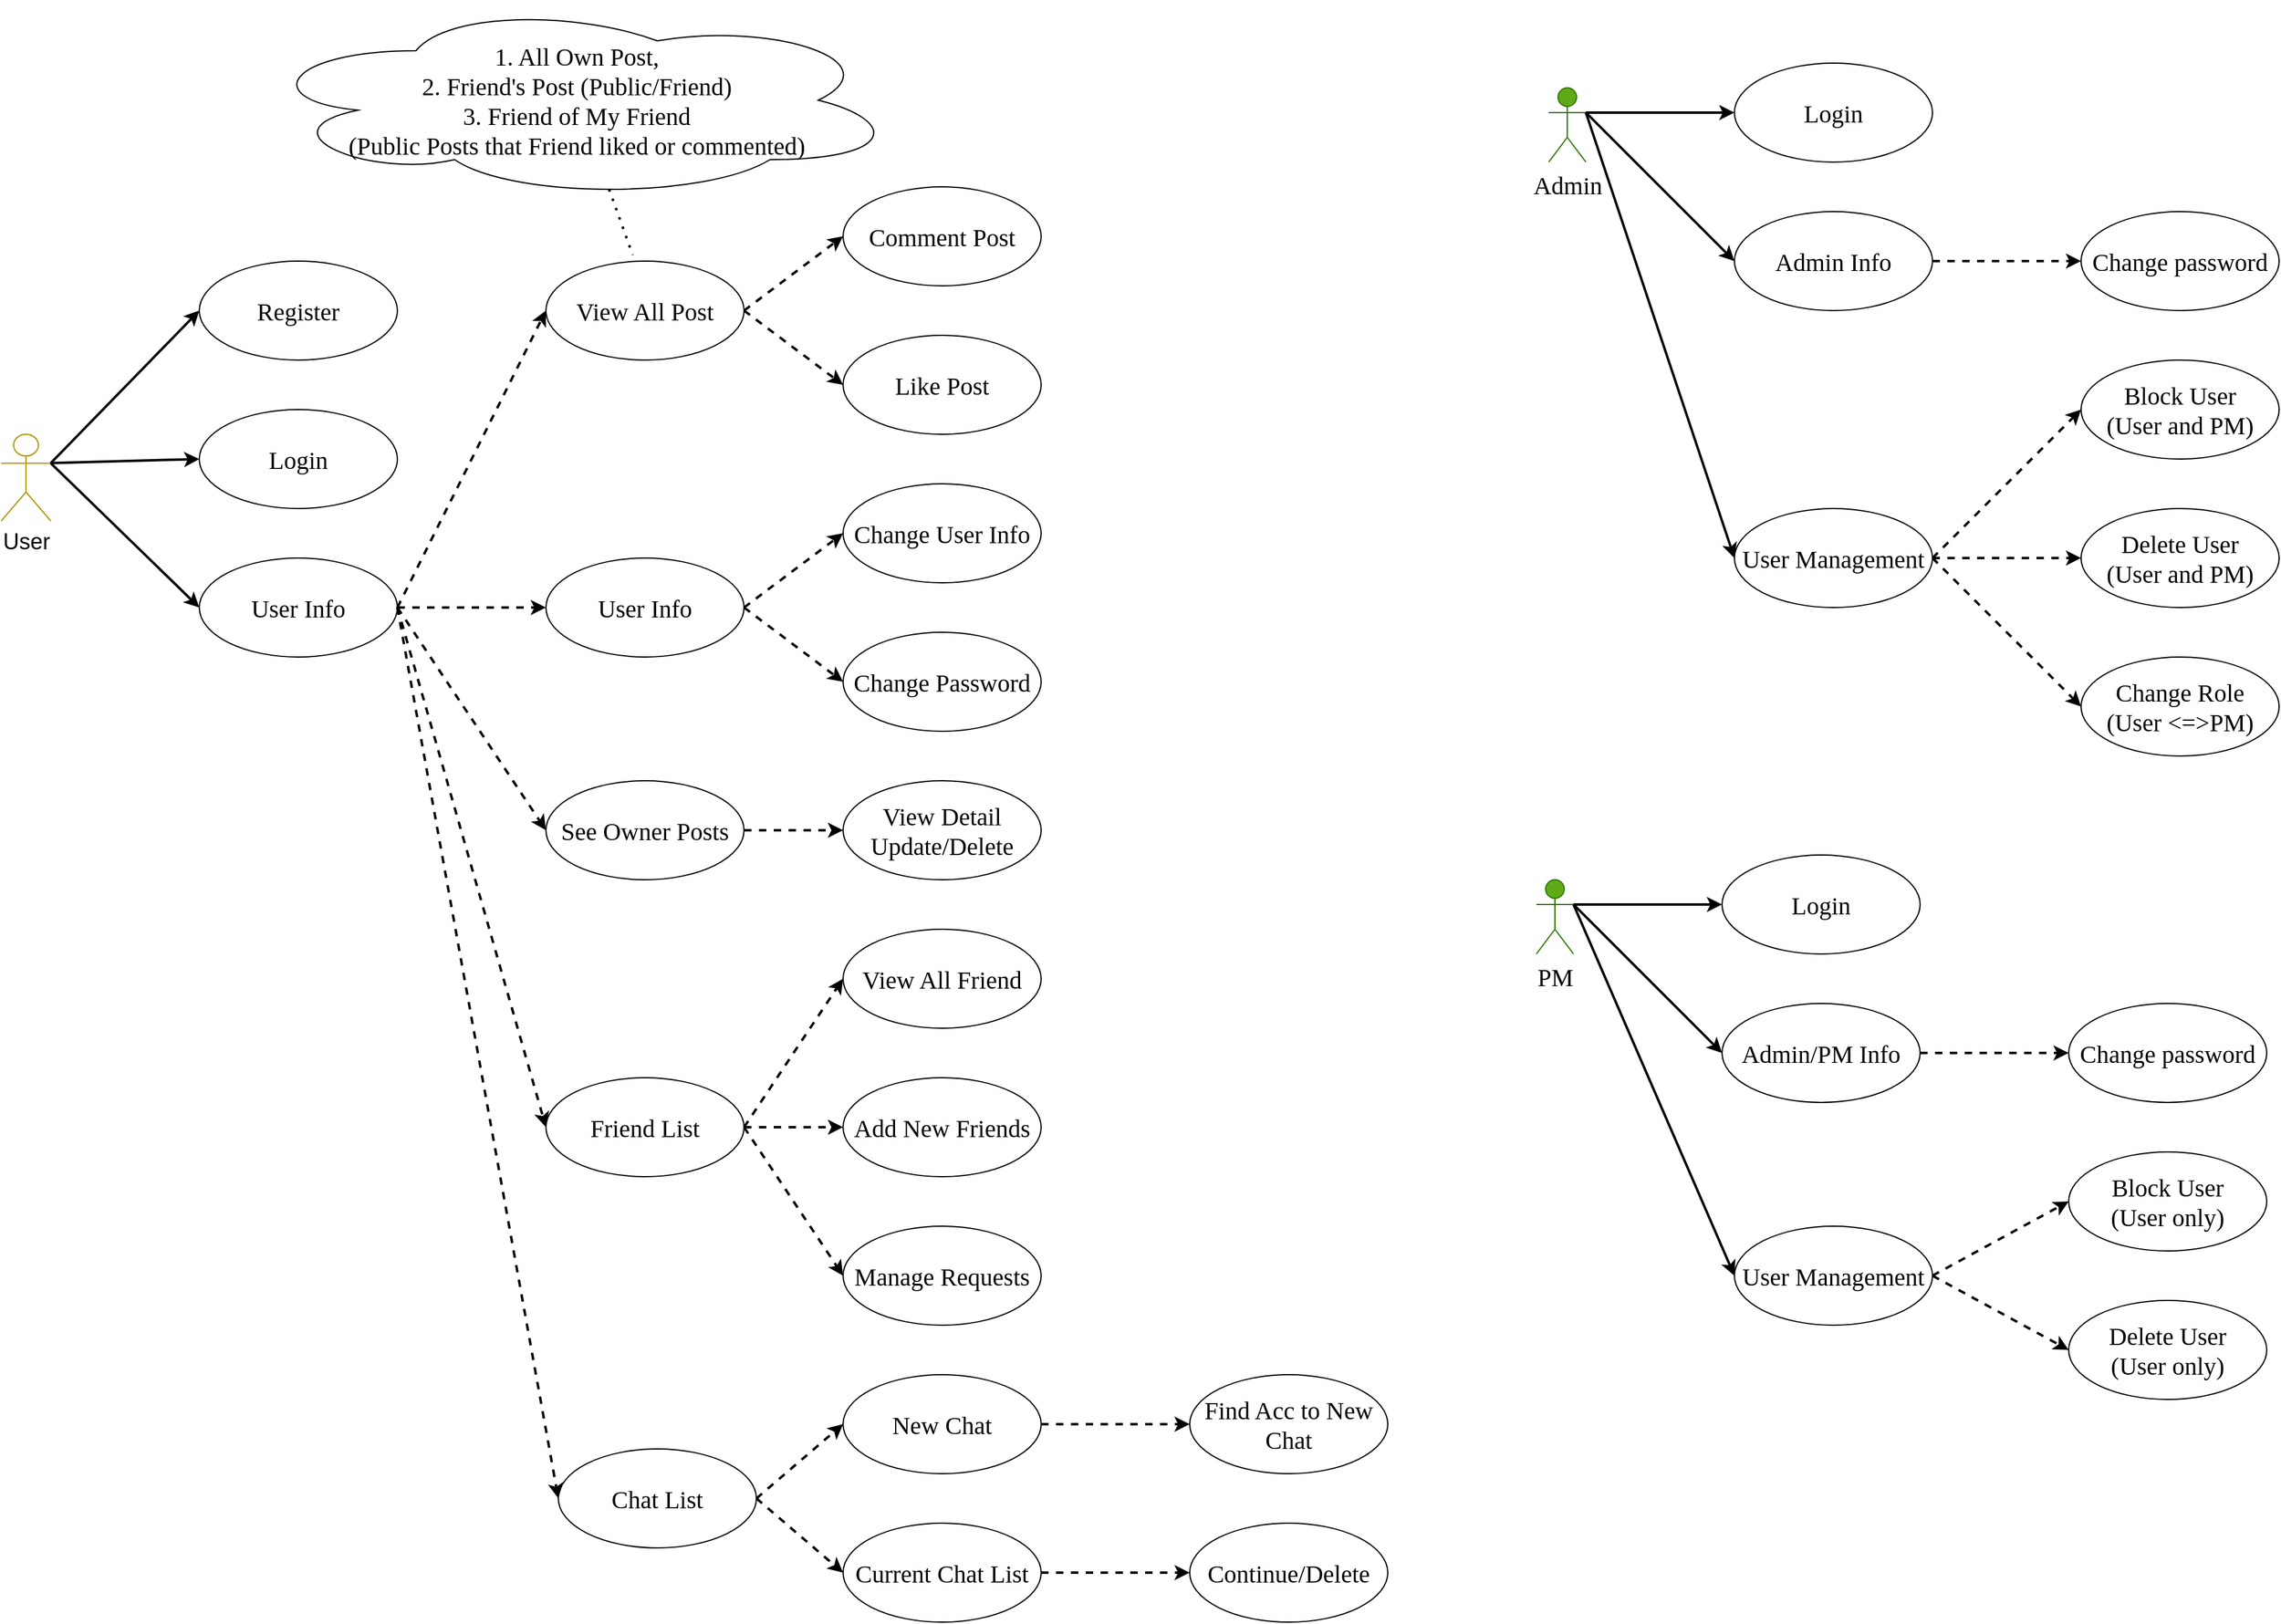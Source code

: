 <mxfile version="20.5.3" type="embed"><diagram id="GRIcKmsVg-t9VBOsjjtH" name="UseCase"><mxGraphModel dx="3152" dy="1726" grid="0" gridSize="10" guides="1" tooltips="1" connect="1" arrows="1" fold="1" page="0" pageScale="1" pageWidth="850" pageHeight="1100" background="#ffffff" math="0" shadow="0"><root><mxCell id="0"/><mxCell id="1" parent="0"/><mxCell id="70" value="" style="group;movable=0;resizable=0;rotatable=0;deletable=0;editable=0;connectable=0;" vertex="1" connectable="0" parent="1"><mxGeometry x="-560" y="-210" width="1120" height="1310" as="geometry"/></mxCell><mxCell id="2" value="&lt;font style=&quot;font-size: 18px;&quot;&gt;User&lt;/font&gt;" style="shape=umlActor;verticalLabelPosition=bottom;verticalAlign=top;html=1;outlineConnect=0;fillColor=default;fontColor=#000000;strokeColor=#B09500;" parent="70" vertex="1"><mxGeometry y="350" width="40" height="70" as="geometry"/></mxCell><mxCell id="26" value="&lt;p&gt;&lt;font style=&quot;font-size: 20px;&quot; face=&quot;Times New Roman&quot; color=&quot;#000000&quot;&gt;Login&lt;/font&gt;&lt;/p&gt;" style="ellipse;whiteSpace=wrap;html=1;fillColor=none;strokeColor=#000000;" vertex="1" parent="70"><mxGeometry x="160" y="330" width="160" height="80" as="geometry"/></mxCell><mxCell id="27" value="Register" style="ellipse;whiteSpace=wrap;html=1;strokeColor=#000000;fontFamily=Times New Roman;fontSize=20;fontColor=#000000;fillColor=none;" vertex="1" parent="70"><mxGeometry x="160" y="210" width="160" height="80" as="geometry"/></mxCell><mxCell id="28" value="User Info" style="ellipse;whiteSpace=wrap;html=1;strokeColor=#000000;fontFamily=Times New Roman;fontSize=20;fontColor=#000000;fillColor=none;" vertex="1" parent="70"><mxGeometry x="160" y="450" width="160" height="80" as="geometry"/></mxCell><mxCell id="30" value="View All Post" style="ellipse;whiteSpace=wrap;html=1;strokeColor=#000000;fontFamily=Times New Roman;fontSize=20;fontColor=#000000;fillColor=none;" vertex="1" parent="70"><mxGeometry x="440" y="210" width="160" height="80" as="geometry"/></mxCell><mxCell id="31" value="" style="endArrow=classic;html=1;rounded=0;fontFamily=Times New Roman;fontSize=20;fontColor=#000000;strokeWidth=2;strokeColor=#000000;entryX=0;entryY=0.5;entryDx=0;entryDy=0;exitX=1;exitY=0.333;exitDx=0;exitDy=0;exitPerimeter=0;" edge="1" parent="70" source="2" target="27"><mxGeometry width="50" height="50" relative="1" as="geometry"><mxPoint x="273" y="761" as="sourcePoint"/><mxPoint x="323" y="711" as="targetPoint"/></mxGeometry></mxCell><mxCell id="32" value="" style="endArrow=classic;html=1;rounded=0;strokeColor=#000000;strokeWidth=2;fontFamily=Times New Roman;fontSize=20;fontColor=#000000;exitX=1;exitY=0.333;exitDx=0;exitDy=0;exitPerimeter=0;entryX=0;entryY=0.5;entryDx=0;entryDy=0;" edge="1" parent="70" source="2" target="26"><mxGeometry width="50" height="50" relative="1" as="geometry"><mxPoint x="270" y="760" as="sourcePoint"/><mxPoint x="320" y="710" as="targetPoint"/></mxGeometry></mxCell><mxCell id="33" value="" style="endArrow=classic;html=1;rounded=0;strokeColor=#000000;strokeWidth=2;fontFamily=Times New Roman;fontSize=20;fontColor=#000000;exitX=1;exitY=0.333;exitDx=0;exitDy=0;exitPerimeter=0;entryX=0;entryY=0.5;entryDx=0;entryDy=0;" edge="1" parent="70" source="2" target="28"><mxGeometry width="50" height="50" relative="1" as="geometry"><mxPoint x="270" y="760" as="sourcePoint"/><mxPoint x="320" y="710" as="targetPoint"/></mxGeometry></mxCell><mxCell id="34" value="" style="endArrow=classic;html=1;rounded=0;strokeColor=#000000;strokeWidth=2;fontFamily=Times New Roman;fontSize=20;fontColor=#000000;exitX=1;exitY=0.5;exitDx=0;exitDy=0;entryX=0;entryY=0.5;entryDx=0;entryDy=0;dashed=1;" edge="1" parent="70" source="28" target="30"><mxGeometry width="50" height="50" relative="1" as="geometry"><mxPoint x="270" y="760" as="sourcePoint"/><mxPoint x="320" y="710" as="targetPoint"/></mxGeometry></mxCell><mxCell id="35" value="User Info" style="ellipse;whiteSpace=wrap;html=1;strokeColor=#000000;fontFamily=Times New Roman;fontSize=20;fontColor=#000000;fillColor=none;" vertex="1" parent="70"><mxGeometry x="440" y="450" width="160" height="80" as="geometry"/></mxCell><mxCell id="36" value="" style="endArrow=classic;html=1;rounded=0;dashed=1;strokeColor=#000000;strokeWidth=2;fontFamily=Times New Roman;fontSize=20;fontColor=#000000;entryX=0;entryY=0.5;entryDx=0;entryDy=0;exitX=1;exitY=0.5;exitDx=0;exitDy=0;" edge="1" parent="70" source="28" target="35"><mxGeometry width="50" height="50" relative="1" as="geometry"><mxPoint x="270" y="760" as="sourcePoint"/><mxPoint x="320" y="710" as="targetPoint"/></mxGeometry></mxCell><mxCell id="37" value="See Owner Posts" style="ellipse;whiteSpace=wrap;html=1;strokeColor=#000000;fontFamily=Times New Roman;fontSize=20;fontColor=#000000;fillColor=none;" vertex="1" parent="70"><mxGeometry x="440" y="630" width="160" height="80" as="geometry"/></mxCell><mxCell id="38" value="" style="endArrow=classic;html=1;rounded=0;dashed=1;strokeColor=#000000;strokeWidth=2;fontFamily=Times New Roman;fontSize=20;fontColor=#000000;entryX=0;entryY=0.5;entryDx=0;entryDy=0;exitX=1;exitY=0.5;exitDx=0;exitDy=0;" edge="1" parent="70" source="28" target="37"><mxGeometry width="50" height="50" relative="1" as="geometry"><mxPoint x="270" y="760" as="sourcePoint"/><mxPoint x="320" y="710" as="targetPoint"/></mxGeometry></mxCell><mxCell id="39" value="Friend List" style="ellipse;whiteSpace=wrap;html=1;strokeColor=#000000;fontFamily=Times New Roman;fontSize=20;fontColor=#000000;fillColor=none;" vertex="1" parent="70"><mxGeometry x="440" y="870" width="160" height="80" as="geometry"/></mxCell><mxCell id="40" value="Chat List" style="ellipse;whiteSpace=wrap;html=1;strokeColor=#000000;fontFamily=Times New Roman;fontSize=20;fontColor=#000000;fillColor=none;" vertex="1" parent="70"><mxGeometry x="450" y="1170" width="160" height="80" as="geometry"/></mxCell><mxCell id="41" value="Comment Post" style="ellipse;whiteSpace=wrap;html=1;strokeColor=#000000;fontFamily=Times New Roman;fontSize=20;fontColor=#000000;fillColor=none;" vertex="1" parent="70"><mxGeometry x="680" y="150" width="160" height="80" as="geometry"/></mxCell><mxCell id="42" value="1. All Own Post,&lt;br&gt;2. Friend's Post (Public/Friend)&lt;br&gt;3. Friend of My Friend &lt;br&gt;(Public Posts that Friend liked or commented)" style="ellipse;shape=cloud;whiteSpace=wrap;html=1;strokeColor=#000000;fontFamily=Times New Roman;fontSize=20;fontColor=#000000;fillColor=none;" vertex="1" parent="70"><mxGeometry x="205" width="520" height="160" as="geometry"/></mxCell><mxCell id="44" value="" style="endArrow=none;dashed=1;html=1;dashPattern=1 3;strokeWidth=2;rounded=0;strokeColor=#000000;fontFamily=Times New Roman;fontSize=20;fontColor=#000000;exitX=0.55;exitY=0.95;exitDx=0;exitDy=0;exitPerimeter=0;entryX=0.438;entryY=-0.062;entryDx=0;entryDy=0;entryPerimeter=0;" edge="1" parent="70" source="42" target="30"><mxGeometry width="50" height="50" relative="1" as="geometry"><mxPoint x="530" y="400" as="sourcePoint"/><mxPoint x="580" y="350" as="targetPoint"/></mxGeometry></mxCell><mxCell id="45" value="Like Post" style="ellipse;whiteSpace=wrap;html=1;strokeColor=#000000;fontFamily=Times New Roman;fontSize=20;fontColor=#000000;fillColor=none;" vertex="1" parent="70"><mxGeometry x="680" y="270" width="160" height="80" as="geometry"/></mxCell><mxCell id="46" value="" style="endArrow=classic;html=1;rounded=0;dashed=1;strokeColor=#000000;strokeWidth=2;fontFamily=Times New Roman;fontSize=20;fontColor=#000000;entryX=0;entryY=0.5;entryDx=0;entryDy=0;exitX=1;exitY=0.5;exitDx=0;exitDy=0;" edge="1" parent="70" source="30" target="41"><mxGeometry width="50" height="50" relative="1" as="geometry"><mxPoint x="530" y="380" as="sourcePoint"/><mxPoint x="580" y="330" as="targetPoint"/></mxGeometry></mxCell><mxCell id="47" value="" style="endArrow=classic;html=1;rounded=0;dashed=1;strokeColor=#000000;strokeWidth=2;fontFamily=Times New Roman;fontSize=20;fontColor=#000000;entryX=0;entryY=0.5;entryDx=0;entryDy=0;exitX=1;exitY=0.5;exitDx=0;exitDy=0;" edge="1" parent="70" source="30" target="45"><mxGeometry width="50" height="50" relative="1" as="geometry"><mxPoint x="530" y="380" as="sourcePoint"/><mxPoint x="580" y="330" as="targetPoint"/></mxGeometry></mxCell><mxCell id="48" value="Change User Info" style="ellipse;whiteSpace=wrap;html=1;strokeColor=#000000;fontFamily=Times New Roman;fontSize=20;fontColor=#000000;fillColor=none;" vertex="1" parent="70"><mxGeometry x="680" y="390" width="160" height="80" as="geometry"/></mxCell><mxCell id="49" value="Change Password" style="ellipse;whiteSpace=wrap;html=1;strokeColor=#000000;fontFamily=Times New Roman;fontSize=20;fontColor=#000000;fillColor=none;" vertex="1" parent="70"><mxGeometry x="680" y="510" width="160" height="80" as="geometry"/></mxCell><mxCell id="50" value="" style="endArrow=classic;html=1;rounded=0;dashed=1;strokeColor=#000000;strokeWidth=2;fontFamily=Times New Roman;fontSize=20;fontColor=#000000;entryX=0;entryY=0.5;entryDx=0;entryDy=0;exitX=1;exitY=0.5;exitDx=0;exitDy=0;" edge="1" parent="70" source="35" target="48"><mxGeometry width="50" height="50" relative="1" as="geometry"><mxPoint x="530" y="380" as="sourcePoint"/><mxPoint x="580" y="330" as="targetPoint"/></mxGeometry></mxCell><mxCell id="51" value="" style="endArrow=classic;html=1;rounded=0;dashed=1;strokeColor=#000000;strokeWidth=2;fontFamily=Times New Roman;fontSize=20;fontColor=#000000;entryX=0;entryY=0.5;entryDx=0;entryDy=0;exitX=1;exitY=0.5;exitDx=0;exitDy=0;" edge="1" parent="70" source="35" target="49"><mxGeometry width="50" height="50" relative="1" as="geometry"><mxPoint x="530" y="380" as="sourcePoint"/><mxPoint x="580" y="330" as="targetPoint"/></mxGeometry></mxCell><mxCell id="52" value="View Detail&lt;br&gt;Update/Delete" style="ellipse;whiteSpace=wrap;html=1;strokeColor=#000000;fontFamily=Times New Roman;fontSize=20;fontColor=#000000;fillColor=none;" vertex="1" parent="70"><mxGeometry x="680" y="630" width="160" height="80" as="geometry"/></mxCell><mxCell id="53" value="" style="endArrow=classic;html=1;rounded=0;dashed=1;strokeColor=#000000;strokeWidth=2;fontFamily=Times New Roman;fontSize=20;fontColor=#000000;entryX=0;entryY=0.5;entryDx=0;entryDy=0;exitX=1;exitY=0.5;exitDx=0;exitDy=0;" edge="1" parent="70" source="37" target="52"><mxGeometry width="50" height="50" relative="1" as="geometry"><mxPoint x="300" y="620" as="sourcePoint"/><mxPoint x="350" y="570" as="targetPoint"/></mxGeometry></mxCell><mxCell id="54" value="View All Friend" style="ellipse;whiteSpace=wrap;html=1;strokeColor=#000000;fontFamily=Times New Roman;fontSize=20;fontColor=#000000;fillColor=none;" vertex="1" parent="70"><mxGeometry x="680" y="750" width="160" height="80" as="geometry"/></mxCell><mxCell id="55" value="Manage Requests" style="ellipse;whiteSpace=wrap;html=1;strokeColor=#000000;fontFamily=Times New Roman;fontSize=20;fontColor=#000000;fillColor=none;" vertex="1" parent="70"><mxGeometry x="680" y="990" width="160" height="80" as="geometry"/></mxCell><mxCell id="56" value="Add New Friends" style="ellipse;whiteSpace=wrap;html=1;strokeColor=#000000;fontFamily=Times New Roman;fontSize=20;fontColor=#000000;fillColor=none;" vertex="1" parent="70"><mxGeometry x="680" y="870" width="160" height="80" as="geometry"/></mxCell><mxCell id="57" value="" style="endArrow=classic;html=1;rounded=0;dashed=1;strokeColor=#000000;strokeWidth=2;fontFamily=Times New Roman;fontSize=20;fontColor=#000000;entryX=0;entryY=0.5;entryDx=0;entryDy=0;exitX=1;exitY=0.5;exitDx=0;exitDy=0;" edge="1" parent="70" source="28" target="39"><mxGeometry width="50" height="50" relative="1" as="geometry"><mxPoint x="290" y="760" as="sourcePoint"/><mxPoint x="340" y="710" as="targetPoint"/></mxGeometry></mxCell><mxCell id="58" value="" style="endArrow=classic;html=1;rounded=0;dashed=1;strokeColor=#000000;strokeWidth=2;fontFamily=Times New Roman;fontSize=20;fontColor=#000000;entryX=0;entryY=0.5;entryDx=0;entryDy=0;exitX=1;exitY=0.5;exitDx=0;exitDy=0;" edge="1" parent="70" source="39" target="54"><mxGeometry width="50" height="50" relative="1" as="geometry"><mxPoint x="290" y="760" as="sourcePoint"/><mxPoint x="340" y="710" as="targetPoint"/></mxGeometry></mxCell><mxCell id="59" value="" style="endArrow=classic;html=1;rounded=0;dashed=1;strokeColor=#000000;strokeWidth=2;fontFamily=Times New Roman;fontSize=20;fontColor=#000000;entryX=0;entryY=0.5;entryDx=0;entryDy=0;exitX=1;exitY=0.5;exitDx=0;exitDy=0;" edge="1" parent="70" source="39" target="56"><mxGeometry width="50" height="50" relative="1" as="geometry"><mxPoint x="290" y="760" as="sourcePoint"/><mxPoint x="340" y="710" as="targetPoint"/></mxGeometry></mxCell><mxCell id="60" value="" style="endArrow=classic;html=1;rounded=0;dashed=1;strokeColor=#000000;strokeWidth=2;fontFamily=Times New Roman;fontSize=20;fontColor=#000000;entryX=0;entryY=0.5;entryDx=0;entryDy=0;exitX=1;exitY=0.5;exitDx=0;exitDy=0;" edge="1" parent="70" source="39" target="55"><mxGeometry width="50" height="50" relative="1" as="geometry"><mxPoint x="290" y="760" as="sourcePoint"/><mxPoint x="340" y="710" as="targetPoint"/></mxGeometry></mxCell><mxCell id="61" value="New Chat" style="ellipse;whiteSpace=wrap;html=1;strokeColor=#000000;fontFamily=Times New Roman;fontSize=20;fontColor=#000000;fillColor=none;" vertex="1" parent="70"><mxGeometry x="680" y="1110" width="160" height="80" as="geometry"/></mxCell><mxCell id="62" value="Current Chat List" style="ellipse;whiteSpace=wrap;html=1;strokeColor=#000000;fontFamily=Times New Roman;fontSize=20;fontColor=#000000;fillColor=none;" vertex="1" parent="70"><mxGeometry x="680" y="1230" width="160" height="80" as="geometry"/></mxCell><mxCell id="63" value="" style="endArrow=classic;html=1;rounded=0;dashed=1;strokeColor=#000000;strokeWidth=2;fontFamily=Times New Roman;fontSize=20;fontColor=#000000;entryX=0;entryY=0.5;entryDx=0;entryDy=0;exitX=1;exitY=0.5;exitDx=0;exitDy=0;" edge="1" parent="70" source="28" target="40"><mxGeometry width="50" height="50" relative="1" as="geometry"><mxPoint x="290" y="750" as="sourcePoint"/><mxPoint x="340" y="700" as="targetPoint"/></mxGeometry></mxCell><mxCell id="64" value="" style="endArrow=classic;html=1;rounded=0;dashed=1;strokeColor=#000000;strokeWidth=2;fontFamily=Times New Roman;fontSize=20;fontColor=#000000;entryX=0;entryY=0.5;entryDx=0;entryDy=0;exitX=1;exitY=0.5;exitDx=0;exitDy=0;" edge="1" parent="70" source="40" target="61"><mxGeometry width="50" height="50" relative="1" as="geometry"><mxPoint x="290" y="750" as="sourcePoint"/><mxPoint x="340" y="700" as="targetPoint"/></mxGeometry></mxCell><mxCell id="65" value="" style="endArrow=classic;html=1;rounded=0;dashed=1;strokeColor=#000000;strokeWidth=2;fontFamily=Times New Roman;fontSize=20;fontColor=#000000;entryX=0;entryY=0.5;entryDx=0;entryDy=0;exitX=1;exitY=0.5;exitDx=0;exitDy=0;" edge="1" parent="70" source="40" target="62"><mxGeometry width="50" height="50" relative="1" as="geometry"><mxPoint x="290" y="750" as="sourcePoint"/><mxPoint x="340" y="700" as="targetPoint"/></mxGeometry></mxCell><mxCell id="66" value="Continue/Delete" style="ellipse;whiteSpace=wrap;html=1;strokeColor=#000000;fontFamily=Times New Roman;fontSize=20;fontColor=#000000;fillColor=none;" vertex="1" parent="70"><mxGeometry x="960" y="1230" width="160" height="80" as="geometry"/></mxCell><mxCell id="67" style="edgeStyle=orthogonalEdgeStyle;rounded=0;orthogonalLoop=1;jettySize=auto;html=1;entryX=0;entryY=0.5;entryDx=0;entryDy=0;dashed=1;strokeColor=#000000;strokeWidth=2;fontFamily=Times New Roman;fontSize=20;fontColor=#000000;" edge="1" parent="70" source="62" target="66"><mxGeometry relative="1" as="geometry"/></mxCell><mxCell id="68" value="Find Acc to New Chat" style="ellipse;whiteSpace=wrap;html=1;strokeColor=#000000;fontFamily=Times New Roman;fontSize=20;fontColor=#000000;fillColor=none;" vertex="1" parent="70"><mxGeometry x="960" y="1110" width="160" height="80" as="geometry"/></mxCell><mxCell id="69" style="edgeStyle=orthogonalEdgeStyle;rounded=0;orthogonalLoop=1;jettySize=auto;html=1;entryX=0;entryY=0.5;entryDx=0;entryDy=0;dashed=1;strokeColor=#000000;strokeWidth=2;fontFamily=Times New Roman;fontSize=20;fontColor=#000000;" edge="1" parent="70" source="61" target="68"><mxGeometry relative="1" as="geometry"/></mxCell><mxCell id="228" value="" style="group;movable=0;resizable=0;rotatable=0;deletable=0;editable=0;connectable=0;" vertex="1" connectable="0" parent="1"><mxGeometry x="690" y="-160" width="590" height="560" as="geometry"/></mxCell><mxCell id="71" value="&lt;font color=&quot;#000000&quot;&gt;Admin&lt;/font&gt;" style="shape=umlActor;verticalLabelPosition=bottom;verticalAlign=top;html=1;outlineConnect=0;strokeColor=#2D7600;fontFamily=Times New Roman;fontSize=20;fontColor=#ffffff;fillColor=#60a917;" vertex="1" parent="228"><mxGeometry y="20" width="30" height="60" as="geometry"/></mxCell><mxCell id="72" value="Login" style="ellipse;whiteSpace=wrap;html=1;strokeColor=#000000;fontFamily=Times New Roman;fontSize=20;fontColor=#000000;fillColor=none;" vertex="1" parent="228"><mxGeometry x="150" width="160" height="80" as="geometry"/></mxCell><mxCell id="73" value="" style="endArrow=classic;html=1;rounded=0;strokeColor=#000000;strokeWidth=2;fontFamily=Times New Roman;fontSize=20;fontColor=#000000;entryX=0;entryY=0.5;entryDx=0;entryDy=0;exitX=1;exitY=0.333;exitDx=0;exitDy=0;exitPerimeter=0;" edge="1" parent="228" source="71" target="72"><mxGeometry width="50" height="50" relative="1" as="geometry"><mxPoint x="-240" y="380" as="sourcePoint"/><mxPoint x="-190" y="330" as="targetPoint"/></mxGeometry></mxCell><mxCell id="76" value="Admin Info" style="ellipse;whiteSpace=wrap;html=1;strokeColor=#000000;fontFamily=Times New Roman;fontSize=20;fontColor=#000000;fillColor=none;" vertex="1" parent="228"><mxGeometry x="150" y="120" width="160" height="80" as="geometry"/></mxCell><mxCell id="79" value="" style="endArrow=classic;html=1;rounded=0;strokeColor=#000000;strokeWidth=2;fontFamily=Times New Roman;fontSize=20;fontColor=#000000;entryX=0;entryY=0.5;entryDx=0;entryDy=0;exitX=1;exitY=0.333;exitDx=0;exitDy=0;exitPerimeter=0;" edge="1" parent="228" source="71" target="76"><mxGeometry width="50" height="50" relative="1" as="geometry"><mxPoint x="-240" y="380" as="sourcePoint"/><mxPoint x="-190" y="330" as="targetPoint"/></mxGeometry></mxCell><mxCell id="82" value="User Management" style="ellipse;whiteSpace=wrap;html=1;strokeColor=#000000;fontFamily=Times New Roman;fontSize=20;fontColor=#000000;fillColor=none;" vertex="1" parent="228"><mxGeometry x="150" y="360" width="160" height="80" as="geometry"/></mxCell><mxCell id="83" value="Change password" style="ellipse;whiteSpace=wrap;html=1;strokeColor=#000000;fontFamily=Times New Roman;fontSize=20;fontColor=#000000;fillColor=none;" vertex="1" parent="228"><mxGeometry x="430" y="120" width="160" height="80" as="geometry"/></mxCell><mxCell id="87" value="Block User&lt;br&gt;(User and PM)" style="ellipse;whiteSpace=wrap;html=1;strokeColor=#000000;fontFamily=Times New Roman;fontSize=20;fontColor=#000000;fillColor=none;" vertex="1" parent="228"><mxGeometry x="430" y="240" width="160" height="80" as="geometry"/></mxCell><mxCell id="88" value="Delete User&lt;br&gt;(User and PM)" style="ellipse;whiteSpace=wrap;html=1;strokeColor=#000000;fontFamily=Times New Roman;fontSize=20;fontColor=#000000;fillColor=none;" vertex="1" parent="228"><mxGeometry x="430" y="360" width="160" height="80" as="geometry"/></mxCell><mxCell id="89" value="Change Role&lt;br&gt;(User &amp;lt;=&amp;gt;PM)" style="ellipse;whiteSpace=wrap;html=1;strokeColor=#000000;fontFamily=Times New Roman;fontSize=20;fontColor=#000000;fillColor=none;" vertex="1" parent="228"><mxGeometry x="430" y="480" width="160" height="80" as="geometry"/></mxCell><mxCell id="86" style="edgeStyle=orthogonalEdgeStyle;rounded=0;orthogonalLoop=1;jettySize=auto;html=1;entryX=0;entryY=0.5;entryDx=0;entryDy=0;strokeColor=#000000;strokeWidth=2;fontFamily=Times New Roman;fontSize=20;fontColor=#000000;dashed=1;" edge="1" parent="228" source="76" target="83"><mxGeometry relative="1" as="geometry"/></mxCell><mxCell id="90" value="" style="endArrow=classic;html=1;rounded=0;strokeColor=#000000;strokeWidth=2;fontFamily=Times New Roman;fontSize=20;fontColor=#000000;exitX=1;exitY=0.333;exitDx=0;exitDy=0;exitPerimeter=0;entryX=0;entryY=0.5;entryDx=0;entryDy=0;" edge="1" parent="228" source="71" target="82"><mxGeometry width="50" height="50" relative="1" as="geometry"><mxPoint x="190" y="340" as="sourcePoint"/><mxPoint x="240" y="290" as="targetPoint"/></mxGeometry></mxCell><mxCell id="91" value="" style="endArrow=classic;html=1;rounded=0;strokeColor=#000000;strokeWidth=2;fontFamily=Times New Roman;fontSize=20;fontColor=#000000;entryX=0;entryY=0.5;entryDx=0;entryDy=0;exitX=1;exitY=0.5;exitDx=0;exitDy=0;dashed=1;" edge="1" parent="228" source="82" target="87"><mxGeometry width="50" height="50" relative="1" as="geometry"><mxPoint x="190" y="340" as="sourcePoint"/><mxPoint x="240" y="290" as="targetPoint"/></mxGeometry></mxCell><mxCell id="92" value="" style="endArrow=classic;html=1;rounded=0;dashed=1;strokeColor=#000000;strokeWidth=2;fontFamily=Times New Roman;fontSize=20;fontColor=#000000;entryX=0;entryY=0.5;entryDx=0;entryDy=0;exitX=1;exitY=0.5;exitDx=0;exitDy=0;" edge="1" parent="228" source="82" target="88"><mxGeometry width="50" height="50" relative="1" as="geometry"><mxPoint x="190" y="340" as="sourcePoint"/><mxPoint x="240" y="290" as="targetPoint"/></mxGeometry></mxCell><mxCell id="93" value="" style="endArrow=classic;html=1;rounded=0;dashed=1;strokeColor=#000000;strokeWidth=2;fontFamily=Times New Roman;fontSize=20;fontColor=#000000;entryX=0;entryY=0.5;entryDx=0;entryDy=0;exitX=1;exitY=0.5;exitDx=0;exitDy=0;" edge="1" parent="228" source="82" target="89"><mxGeometry width="50" height="50" relative="1" as="geometry"><mxPoint x="190" y="340" as="sourcePoint"/><mxPoint x="240" y="290" as="targetPoint"/></mxGeometry></mxCell><mxCell id="229" value="" style="group;movable=0;resizable=0;rotatable=0;deletable=0;editable=0;connectable=0;" vertex="1" connectable="0" parent="1"><mxGeometry x="680" y="480" width="590" height="440" as="geometry"/></mxCell><mxCell id="213" value="&lt;font color=&quot;#000000&quot;&gt;PM&lt;/font&gt;" style="shape=umlActor;verticalLabelPosition=bottom;verticalAlign=top;html=1;outlineConnect=0;strokeColor=#2D7600;fontFamily=Times New Roman;fontSize=20;fontColor=#ffffff;fillColor=#60a917;" vertex="1" parent="229"><mxGeometry y="20" width="30" height="60" as="geometry"/></mxCell><mxCell id="214" value="Login" style="ellipse;whiteSpace=wrap;html=1;strokeColor=#000000;fontFamily=Times New Roman;fontSize=20;fontColor=#000000;fillColor=none;" vertex="1" parent="229"><mxGeometry x="150" width="160" height="80" as="geometry"/></mxCell><mxCell id="215" value="" style="endArrow=classic;html=1;rounded=0;strokeColor=#000000;strokeWidth=2;fontFamily=Times New Roman;fontSize=20;fontColor=#000000;entryX=0;entryY=0.5;entryDx=0;entryDy=0;exitX=1;exitY=0.333;exitDx=0;exitDy=0;exitPerimeter=0;" edge="1" source="213" target="214" parent="229"><mxGeometry width="50" height="50" relative="1" as="geometry"><mxPoint x="-240" y="380" as="sourcePoint"/><mxPoint x="-190" y="330" as="targetPoint"/></mxGeometry></mxCell><mxCell id="217" value="Admin/PM Info" style="ellipse;whiteSpace=wrap;html=1;strokeColor=#000000;fontFamily=Times New Roman;fontSize=20;fontColor=#000000;fillColor=none;" vertex="1" parent="229"><mxGeometry x="150" y="120" width="160" height="80" as="geometry"/></mxCell><mxCell id="218" value="" style="endArrow=classic;html=1;rounded=0;strokeColor=#000000;strokeWidth=2;fontFamily=Times New Roman;fontSize=20;fontColor=#000000;entryX=0;entryY=0.5;entryDx=0;entryDy=0;exitX=1;exitY=0.333;exitDx=0;exitDy=0;exitPerimeter=0;" edge="1" source="213" target="217" parent="229"><mxGeometry width="50" height="50" relative="1" as="geometry"><mxPoint x="-240" y="380" as="sourcePoint"/><mxPoint x="-190" y="330" as="targetPoint"/></mxGeometry></mxCell><mxCell id="219" value="User Management" style="ellipse;whiteSpace=wrap;html=1;strokeColor=#000000;fontFamily=Times New Roman;fontSize=20;fontColor=#000000;fillColor=none;" vertex="1" parent="229"><mxGeometry x="160" y="300" width="160" height="80" as="geometry"/></mxCell><mxCell id="220" value="Change password" style="ellipse;whiteSpace=wrap;html=1;strokeColor=#000000;fontFamily=Times New Roman;fontSize=20;fontColor=#000000;fillColor=none;" vertex="1" parent="229"><mxGeometry x="430" y="120" width="160" height="80" as="geometry"/></mxCell><mxCell id="221" value="Block User&lt;br&gt;(User only)" style="ellipse;whiteSpace=wrap;html=1;strokeColor=#000000;fontFamily=Times New Roman;fontSize=20;fontColor=#000000;fillColor=none;" vertex="1" parent="229"><mxGeometry x="430" y="240" width="160" height="80" as="geometry"/></mxCell><mxCell id="222" value="Delete User&lt;br&gt;(User only)" style="ellipse;whiteSpace=wrap;html=1;strokeColor=#000000;fontFamily=Times New Roman;fontSize=20;fontColor=#000000;fillColor=none;" vertex="1" parent="229"><mxGeometry x="430" y="360" width="160" height="80" as="geometry"/></mxCell><mxCell id="216" style="edgeStyle=orthogonalEdgeStyle;rounded=0;orthogonalLoop=1;jettySize=auto;html=1;entryX=0;entryY=0.5;entryDx=0;entryDy=0;strokeColor=#000000;strokeWidth=2;fontFamily=Times New Roman;fontSize=20;fontColor=#000000;dashed=1;" edge="1" source="217" target="220" parent="229"><mxGeometry relative="1" as="geometry"/></mxCell><mxCell id="224" value="" style="endArrow=classic;html=1;rounded=0;strokeColor=#000000;strokeWidth=2;fontFamily=Times New Roman;fontSize=20;fontColor=#000000;exitX=1;exitY=0.333;exitDx=0;exitDy=0;exitPerimeter=0;entryX=0;entryY=0.5;entryDx=0;entryDy=0;" edge="1" source="213" target="219" parent="229"><mxGeometry width="50" height="50" relative="1" as="geometry"><mxPoint x="190" y="340" as="sourcePoint"/><mxPoint x="240" y="290" as="targetPoint"/></mxGeometry></mxCell><mxCell id="225" value="" style="endArrow=classic;html=1;rounded=0;strokeColor=#000000;strokeWidth=2;fontFamily=Times New Roman;fontSize=20;fontColor=#000000;entryX=0;entryY=0.5;entryDx=0;entryDy=0;exitX=1;exitY=0.5;exitDx=0;exitDy=0;dashed=1;" edge="1" source="219" target="221" parent="229"><mxGeometry width="50" height="50" relative="1" as="geometry"><mxPoint x="190" y="340" as="sourcePoint"/><mxPoint x="240" y="290" as="targetPoint"/></mxGeometry></mxCell><mxCell id="226" value="" style="endArrow=classic;html=1;rounded=0;dashed=1;strokeColor=#000000;strokeWidth=2;fontFamily=Times New Roman;fontSize=20;fontColor=#000000;entryX=0;entryY=0.5;entryDx=0;entryDy=0;exitX=1;exitY=0.5;exitDx=0;exitDy=0;" edge="1" source="219" target="222" parent="229"><mxGeometry width="50" height="50" relative="1" as="geometry"><mxPoint x="190" y="340" as="sourcePoint"/><mxPoint x="240" y="290" as="targetPoint"/></mxGeometry></mxCell></root></mxGraphModel></diagram></mxfile>
